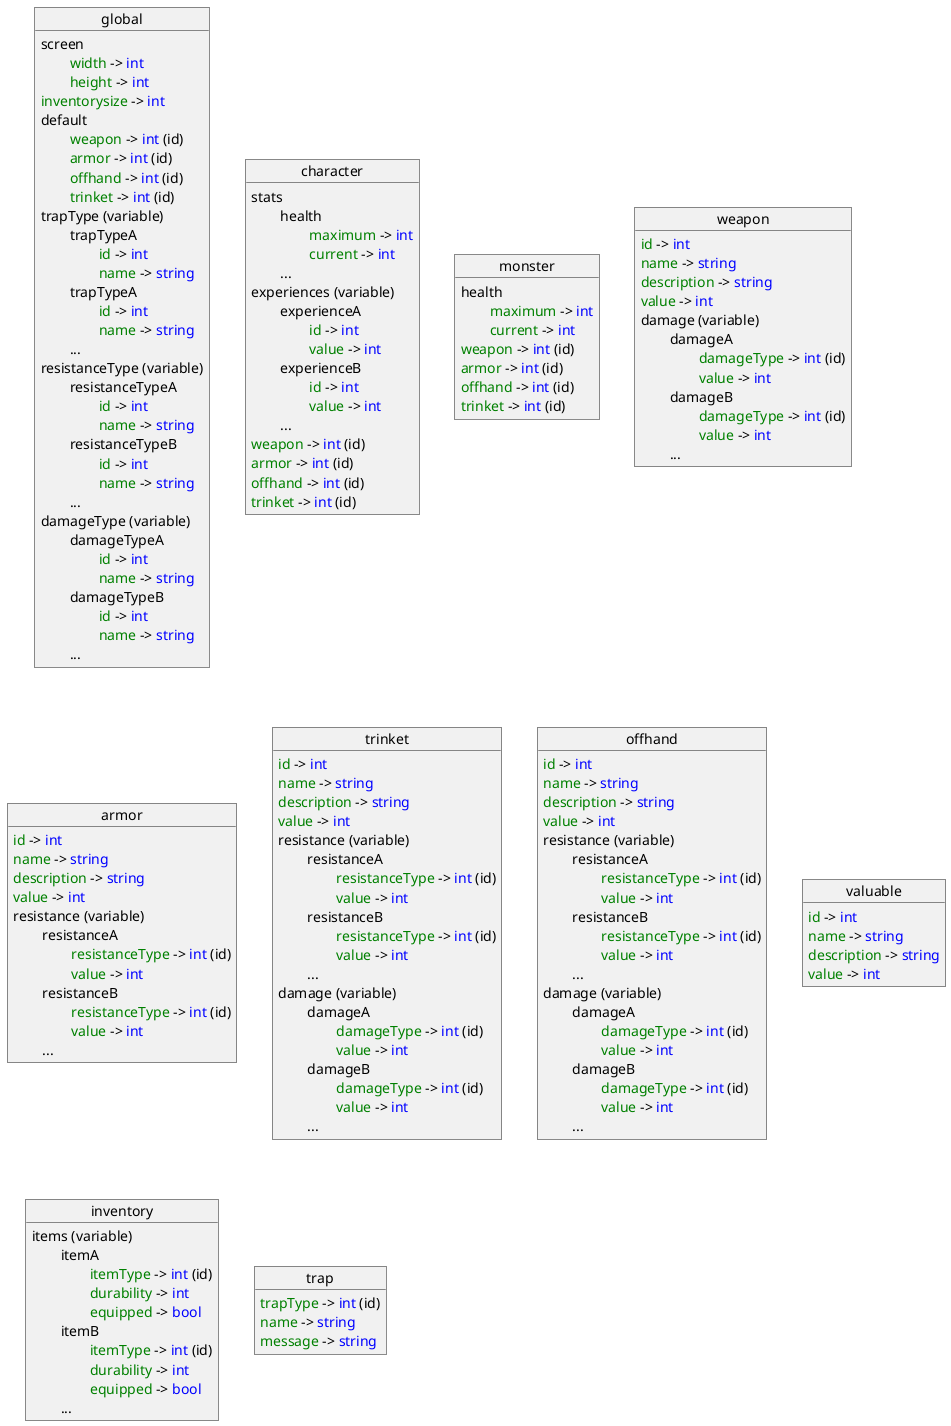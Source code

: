 @startuml

!define type(x) <color:blue>x</color>
!define attribute(x) <color:green>x</color>

object global {
    screen
        attribute(\twidth) -> type(int)
        attribute(\theight) -> type(int)
    attribute(inventorysize) -> type(int)
    default
        attribute(\tweapon) -> type(int) (id)
        attribute(\tarmor) -> type(int) (id)
        attribute(\toffhand) -> type(int) (id)
        attribute(\ttrinket) -> type(int) (id)
    trapType (variable)
        \ttrapTypeA
            attribute(\t\tid) -> type(int)
            attribute(\t\tname) -> type(string)
        \ttrapTypeA
            attribute(\t\tid) -> type(int)
            attribute(\t\tname) -> type(string)
        \t...
    resistanceType (variable)
        \tresistanceTypeA
            attribute(\t\tid) -> type(int)
            attribute(\t\tname) -> type(string)
        \tresistanceTypeB
            attribute(\t\tid) -> type(int)
            attribute(\t\tname) -> type(string)
        \t...
    damageType (variable)
        \tdamageTypeA
            attribute(\t\tid) -> type(int)
            attribute(\t\tname) -> type(string)
        \tdamageTypeB
            attribute(\t\tid) -> type(int)
            attribute(\t\tname) -> type(string)
        \t...
}

object character {
    stats
        \thealth
            attribute(\t\tmaximum) -> type(int)
            attribute(\t\tcurrent) -> type(int)
        \t...
    experiences (variable)
        \texperienceA
            attribute(\t\tid) -> type(int)
            attribute(\t\tvalue) -> type(int)
        \texperienceB
            attribute(\t\tid) -> type(int)
            attribute(\t\tvalue) -> type(int)
        \t...
    attribute(weapon) -> type(int) (id)
    attribute(armor) -> type(int) (id)
    attribute(offhand) -> type(int) (id)
    attribute(trinket) -> type(int) (id)
}

object monster {
    health
        attribute(\tmaximum) -> type(int)
        attribute(\tcurrent) -> type(int)
    attribute(weapon) -> type(int) (id)
    attribute(armor) -> type(int) (id)
    attribute(offhand) -> type(int) (id)
    attribute(trinket) -> type(int) (id)
}

object weapon {
    attribute(id) -> type(int)
    attribute(name) -> type(string)
    attribute(description) -> type(string)
    attribute(value) -> type(int)
    damage (variable)
        \tdamageA
            attribute(\t\tdamageType) -> type(int) (id)
            attribute(\t\tvalue) -> type(int)
        \tdamageB
            attribute(\t\tdamageType) -> type(int) (id)
            attribute(\t\tvalue) -> type(int)
        \t...
}

object armor {
    attribute(id) -> type(int)
    attribute(name) -> type(string)
    attribute(description) -> type(string)
    attribute(value) -> type(int)
    resistance (variable)
        \tresistanceA
            attribute(\t\tresistanceType) -> type(int) (id)
            attribute(\t\tvalue) -> type(int)
        \tresistanceB
            attribute(\t\tresistanceType) -> type(int) (id)
            attribute(\t\tvalue) -> type(int)
        \t...
}

object trinket {
    attribute(id) -> type(int)
    attribute(name) -> type(string)
    attribute(description) -> type(string)
    attribute(value) -> type(int)
    resistance (variable)
        \tresistanceA
            attribute(\t\tresistanceType) -> type(int) (id)
            attribute(\t\tvalue) -> type(int)
        \tresistanceB
            attribute(\t\tresistanceType) -> type(int) (id)
            attribute(\t\tvalue) -> type(int)
        \t...
    damage (variable)
        \tdamageA
            attribute(\t\tdamageType) -> type(int) (id)
            attribute(\t\tvalue) -> type(int)
        \tdamageB
            attribute(\t\tdamageType) -> type(int) (id)
            attribute(\t\tvalue) -> type(int)
        \t...
}

object offhand {
    attribute(id) -> type(int)
    attribute(name) -> type(string)
    attribute(description) -> type(string)
    attribute(value) -> type(int)
    resistance (variable)
        \tresistanceA
            attribute(\t\tresistanceType) -> type(int) (id)
            attribute(\t\tvalue) -> type(int)
        \tresistanceB
            attribute(\t\tresistanceType) -> type(int) (id)
            attribute(\t\tvalue) -> type(int)
        \t...
    damage (variable)
        \tdamageA
            attribute(\t\tdamageType) -> type(int) (id)
            attribute(\t\tvalue) -> type(int)
        \tdamageB
            attribute(\t\tdamageType) -> type(int) (id)
            attribute(\t\tvalue) -> type(int)
        \t...
}

object valuable {
    attribute(id) -> type(int)
    attribute(name) -> type(string)
    attribute(description) -> type(string)
    attribute(value) -> type(int)
}

object inventory {
    items (variable)
        \titemA
            attribute(\t\titemType) -> type(int) (id)
            attribute(\t\tdurability) -> type(int)
            attribute(\t\tequipped) -> type(bool)
        \titemB
            attribute(\t\titemType) -> type(int) (id)
            attribute(\t\tdurability) -> type(int)
            attribute(\t\tequipped) -> type(bool)
        \t...
}

object trap {
    attribute(trapType) -> type(int) (id)
    attribute(name) -> type(string)
    attribute(message) -> type(string)
}

@enduml
